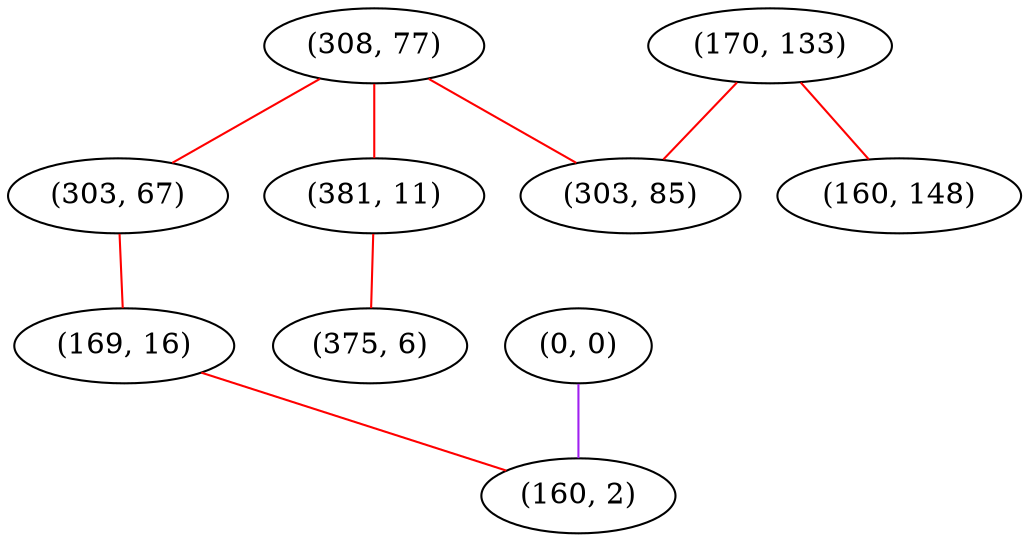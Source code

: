 graph "" {
"(308, 77)";
"(170, 133)";
"(0, 0)";
"(160, 148)";
"(303, 67)";
"(303, 85)";
"(381, 11)";
"(169, 16)";
"(375, 6)";
"(160, 2)";
"(308, 77)" -- "(303, 67)"  [color=red, key=0, weight=1];
"(308, 77)" -- "(303, 85)"  [color=red, key=0, weight=1];
"(308, 77)" -- "(381, 11)"  [color=red, key=0, weight=1];
"(170, 133)" -- "(303, 85)"  [color=red, key=0, weight=1];
"(170, 133)" -- "(160, 148)"  [color=red, key=0, weight=1];
"(0, 0)" -- "(160, 2)"  [color=purple, key=0, weight=4];
"(303, 67)" -- "(169, 16)"  [color=red, key=0, weight=1];
"(381, 11)" -- "(375, 6)"  [color=red, key=0, weight=1];
"(169, 16)" -- "(160, 2)"  [color=red, key=0, weight=1];
}

